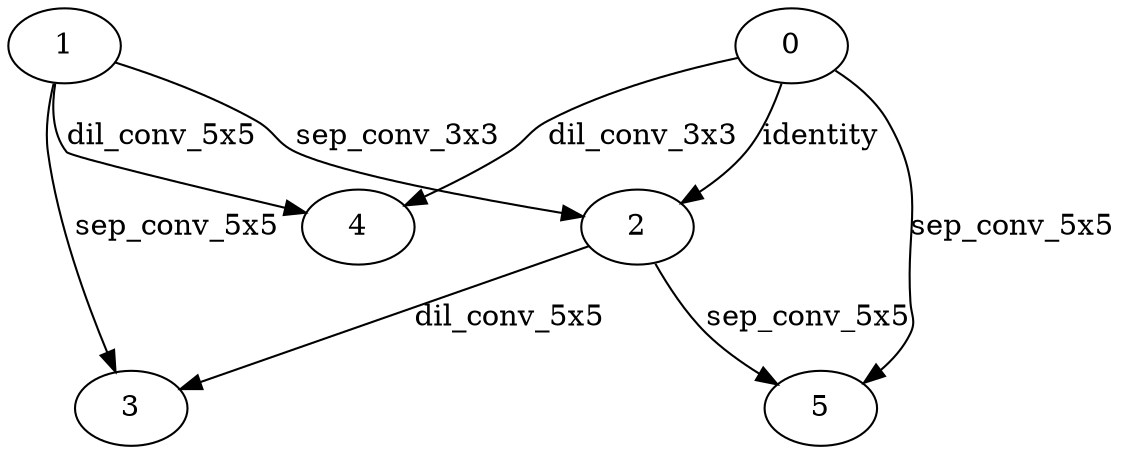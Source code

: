 digraph normal_cell_17 {
	0 -> 2 [label=identity]
	1 -> 2 [label=sep_conv_3x3]
	1 -> 3 [label=sep_conv_5x5]
	2 -> 3 [label=dil_conv_5x5]
	0 -> 4 [label=dil_conv_3x3]
	1 -> 4 [label=dil_conv_5x5]
	2 -> 5 [label=sep_conv_5x5]
	0 -> 5 [label=sep_conv_5x5]
}
